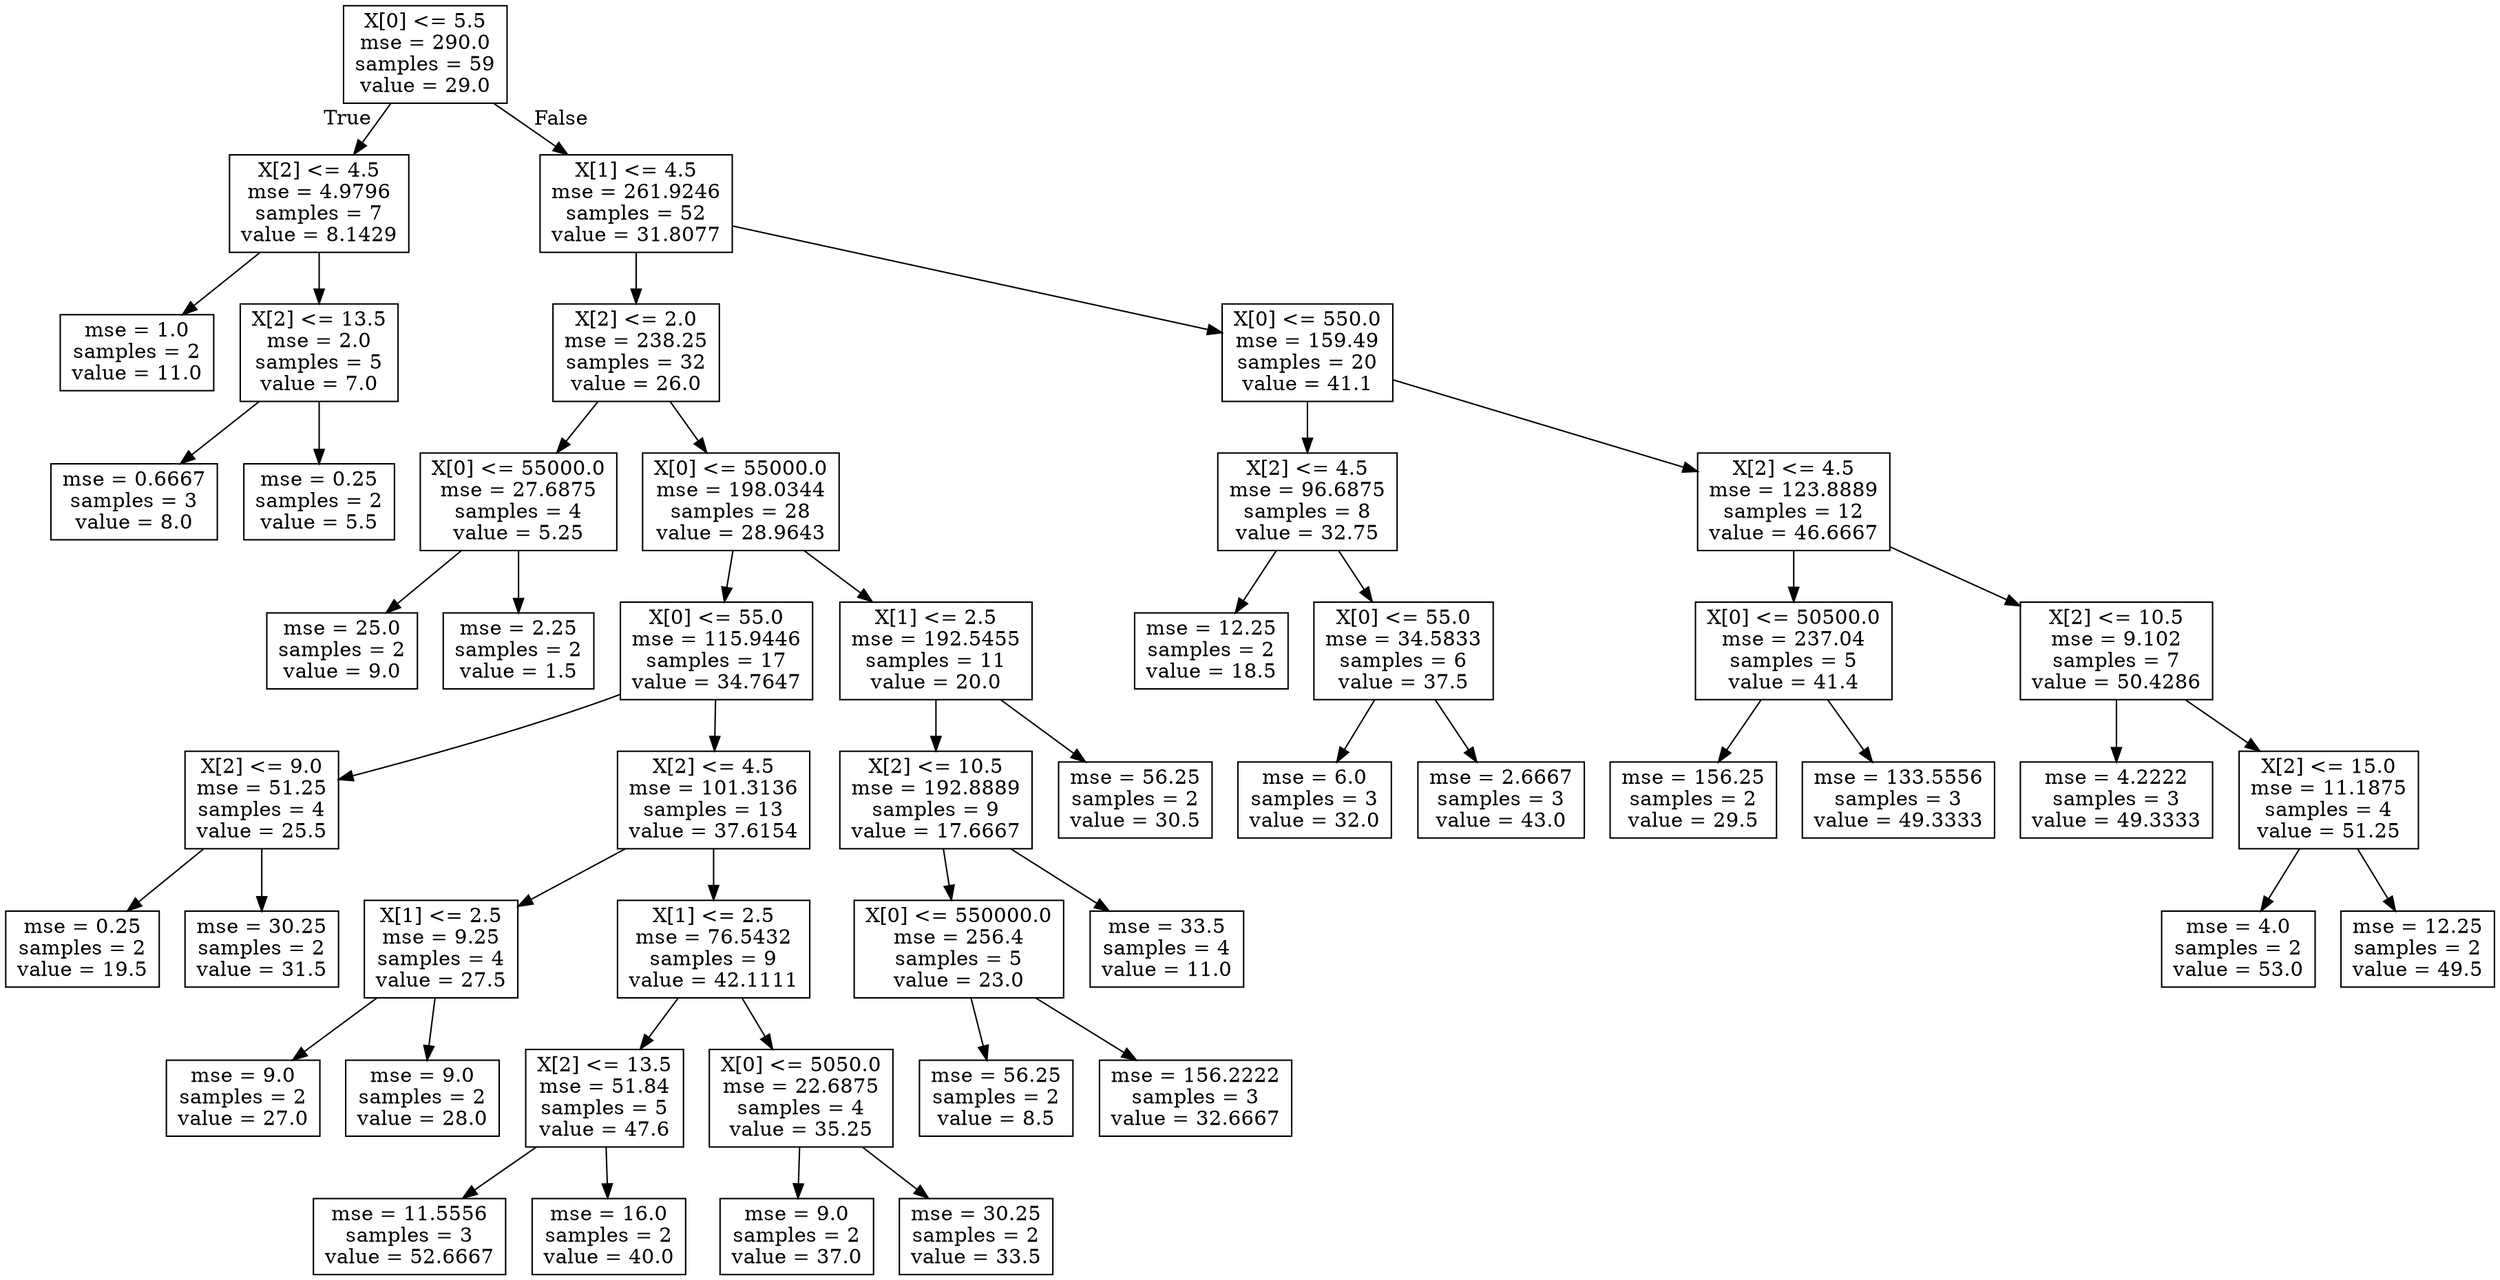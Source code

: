 digraph Tree {
node [shape=box] ;
0 [label="X[0] <= 5.5\nmse = 290.0\nsamples = 59\nvalue = 29.0"] ;
1 [label="X[2] <= 4.5\nmse = 4.9796\nsamples = 7\nvalue = 8.1429"] ;
0 -> 1 [labeldistance=2.5, labelangle=45, headlabel="True"] ;
2 [label="mse = 1.0\nsamples = 2\nvalue = 11.0"] ;
1 -> 2 ;
3 [label="X[2] <= 13.5\nmse = 2.0\nsamples = 5\nvalue = 7.0"] ;
1 -> 3 ;
4 [label="mse = 0.6667\nsamples = 3\nvalue = 8.0"] ;
3 -> 4 ;
5 [label="mse = 0.25\nsamples = 2\nvalue = 5.5"] ;
3 -> 5 ;
6 [label="X[1] <= 4.5\nmse = 261.9246\nsamples = 52\nvalue = 31.8077"] ;
0 -> 6 [labeldistance=2.5, labelangle=-45, headlabel="False"] ;
7 [label="X[2] <= 2.0\nmse = 238.25\nsamples = 32\nvalue = 26.0"] ;
6 -> 7 ;
8 [label="X[0] <= 55000.0\nmse = 27.6875\nsamples = 4\nvalue = 5.25"] ;
7 -> 8 ;
9 [label="mse = 25.0\nsamples = 2\nvalue = 9.0"] ;
8 -> 9 ;
10 [label="mse = 2.25\nsamples = 2\nvalue = 1.5"] ;
8 -> 10 ;
11 [label="X[0] <= 55000.0\nmse = 198.0344\nsamples = 28\nvalue = 28.9643"] ;
7 -> 11 ;
12 [label="X[0] <= 55.0\nmse = 115.9446\nsamples = 17\nvalue = 34.7647"] ;
11 -> 12 ;
13 [label="X[2] <= 9.0\nmse = 51.25\nsamples = 4\nvalue = 25.5"] ;
12 -> 13 ;
14 [label="mse = 0.25\nsamples = 2\nvalue = 19.5"] ;
13 -> 14 ;
15 [label="mse = 30.25\nsamples = 2\nvalue = 31.5"] ;
13 -> 15 ;
16 [label="X[2] <= 4.5\nmse = 101.3136\nsamples = 13\nvalue = 37.6154"] ;
12 -> 16 ;
17 [label="X[1] <= 2.5\nmse = 9.25\nsamples = 4\nvalue = 27.5"] ;
16 -> 17 ;
18 [label="mse = 9.0\nsamples = 2\nvalue = 27.0"] ;
17 -> 18 ;
19 [label="mse = 9.0\nsamples = 2\nvalue = 28.0"] ;
17 -> 19 ;
20 [label="X[1] <= 2.5\nmse = 76.5432\nsamples = 9\nvalue = 42.1111"] ;
16 -> 20 ;
21 [label="X[2] <= 13.5\nmse = 51.84\nsamples = 5\nvalue = 47.6"] ;
20 -> 21 ;
22 [label="mse = 11.5556\nsamples = 3\nvalue = 52.6667"] ;
21 -> 22 ;
23 [label="mse = 16.0\nsamples = 2\nvalue = 40.0"] ;
21 -> 23 ;
24 [label="X[0] <= 5050.0\nmse = 22.6875\nsamples = 4\nvalue = 35.25"] ;
20 -> 24 ;
25 [label="mse = 9.0\nsamples = 2\nvalue = 37.0"] ;
24 -> 25 ;
26 [label="mse = 30.25\nsamples = 2\nvalue = 33.5"] ;
24 -> 26 ;
27 [label="X[1] <= 2.5\nmse = 192.5455\nsamples = 11\nvalue = 20.0"] ;
11 -> 27 ;
28 [label="X[2] <= 10.5\nmse = 192.8889\nsamples = 9\nvalue = 17.6667"] ;
27 -> 28 ;
29 [label="X[0] <= 550000.0\nmse = 256.4\nsamples = 5\nvalue = 23.0"] ;
28 -> 29 ;
30 [label="mse = 56.25\nsamples = 2\nvalue = 8.5"] ;
29 -> 30 ;
31 [label="mse = 156.2222\nsamples = 3\nvalue = 32.6667"] ;
29 -> 31 ;
32 [label="mse = 33.5\nsamples = 4\nvalue = 11.0"] ;
28 -> 32 ;
33 [label="mse = 56.25\nsamples = 2\nvalue = 30.5"] ;
27 -> 33 ;
34 [label="X[0] <= 550.0\nmse = 159.49\nsamples = 20\nvalue = 41.1"] ;
6 -> 34 ;
35 [label="X[2] <= 4.5\nmse = 96.6875\nsamples = 8\nvalue = 32.75"] ;
34 -> 35 ;
36 [label="mse = 12.25\nsamples = 2\nvalue = 18.5"] ;
35 -> 36 ;
37 [label="X[0] <= 55.0\nmse = 34.5833\nsamples = 6\nvalue = 37.5"] ;
35 -> 37 ;
38 [label="mse = 6.0\nsamples = 3\nvalue = 32.0"] ;
37 -> 38 ;
39 [label="mse = 2.6667\nsamples = 3\nvalue = 43.0"] ;
37 -> 39 ;
40 [label="X[2] <= 4.5\nmse = 123.8889\nsamples = 12\nvalue = 46.6667"] ;
34 -> 40 ;
41 [label="X[0] <= 50500.0\nmse = 237.04\nsamples = 5\nvalue = 41.4"] ;
40 -> 41 ;
42 [label="mse = 156.25\nsamples = 2\nvalue = 29.5"] ;
41 -> 42 ;
43 [label="mse = 133.5556\nsamples = 3\nvalue = 49.3333"] ;
41 -> 43 ;
44 [label="X[2] <= 10.5\nmse = 9.102\nsamples = 7\nvalue = 50.4286"] ;
40 -> 44 ;
45 [label="mse = 4.2222\nsamples = 3\nvalue = 49.3333"] ;
44 -> 45 ;
46 [label="X[2] <= 15.0\nmse = 11.1875\nsamples = 4\nvalue = 51.25"] ;
44 -> 46 ;
47 [label="mse = 4.0\nsamples = 2\nvalue = 53.0"] ;
46 -> 47 ;
48 [label="mse = 12.25\nsamples = 2\nvalue = 49.5"] ;
46 -> 48 ;
}